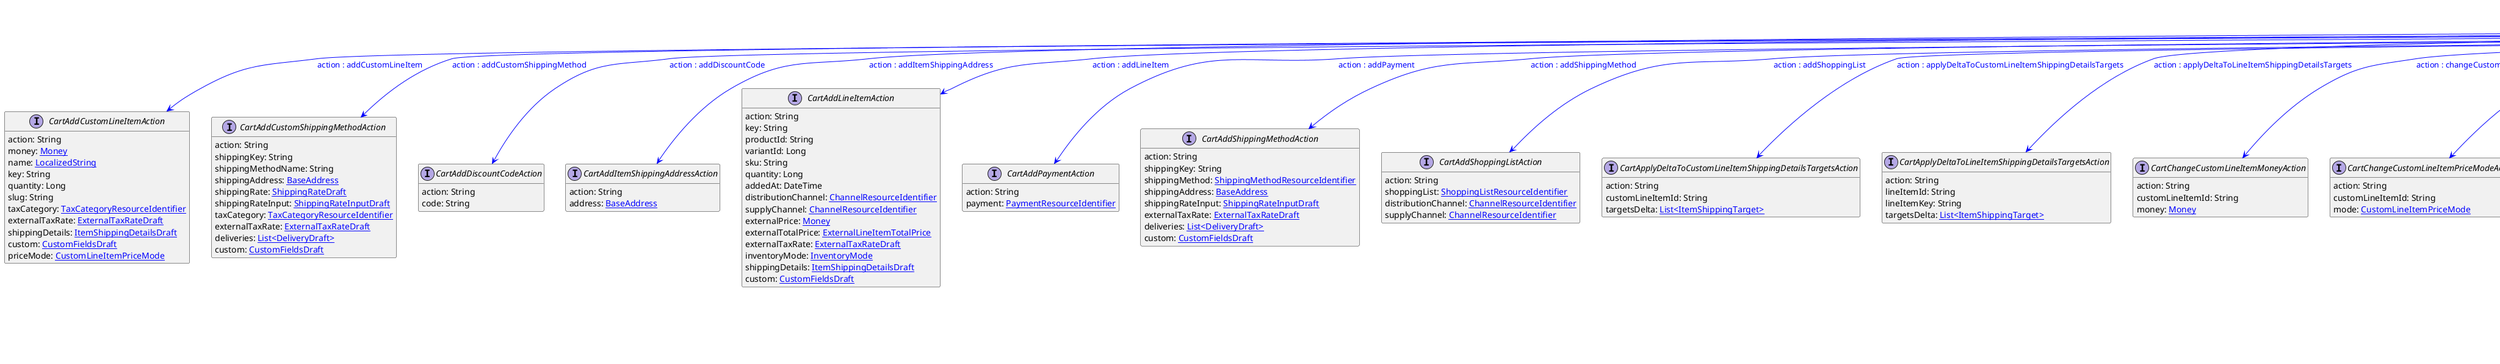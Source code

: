 @startuml

hide empty fields
hide empty methods
legend
|= |= line |
|<back:black>   </back>| inheritance |
|<back:green>   </back>| property reference |
|<back:blue>   </back>| discriminated class |
endlegend
interface CartUpdateAction [[CartUpdateAction.svg]]  {
    action: String
}


interface CartAddCustomLineItemAction [[CartAddCustomLineItemAction.svg]]  {
    action: String
    money: [[Money.svg Money]]
    name: [[LocalizedString.svg LocalizedString]]
    key: String
    quantity: Long
    slug: String
    taxCategory: [[TaxCategoryResourceIdentifier.svg TaxCategoryResourceIdentifier]]
    externalTaxRate: [[ExternalTaxRateDraft.svg ExternalTaxRateDraft]]
    shippingDetails: [[ItemShippingDetailsDraft.svg ItemShippingDetailsDraft]]
    custom: [[CustomFieldsDraft.svg CustomFieldsDraft]]
    priceMode: [[CustomLineItemPriceMode.svg CustomLineItemPriceMode]]
}
interface CartAddCustomShippingMethodAction [[CartAddCustomShippingMethodAction.svg]]  {
    action: String
    shippingKey: String
    shippingMethodName: String
    shippingAddress: [[BaseAddress.svg BaseAddress]]
    shippingRate: [[ShippingRateDraft.svg ShippingRateDraft]]
    shippingRateInput: [[ShippingRateInputDraft.svg ShippingRateInputDraft]]
    taxCategory: [[TaxCategoryResourceIdentifier.svg TaxCategoryResourceIdentifier]]
    externalTaxRate: [[ExternalTaxRateDraft.svg ExternalTaxRateDraft]]
    deliveries: [[DeliveryDraft.svg List<DeliveryDraft>]]
    custom: [[CustomFieldsDraft.svg CustomFieldsDraft]]
}
interface CartAddDiscountCodeAction [[CartAddDiscountCodeAction.svg]]  {
    action: String
    code: String
}
interface CartAddItemShippingAddressAction [[CartAddItemShippingAddressAction.svg]]  {
    action: String
    address: [[BaseAddress.svg BaseAddress]]
}
interface CartAddLineItemAction [[CartAddLineItemAction.svg]]  {
    action: String
    key: String
    productId: String
    variantId: Long
    sku: String
    quantity: Long
    addedAt: DateTime
    distributionChannel: [[ChannelResourceIdentifier.svg ChannelResourceIdentifier]]
    supplyChannel: [[ChannelResourceIdentifier.svg ChannelResourceIdentifier]]
    externalPrice: [[Money.svg Money]]
    externalTotalPrice: [[ExternalLineItemTotalPrice.svg ExternalLineItemTotalPrice]]
    externalTaxRate: [[ExternalTaxRateDraft.svg ExternalTaxRateDraft]]
    inventoryMode: [[InventoryMode.svg InventoryMode]]
    shippingDetails: [[ItemShippingDetailsDraft.svg ItemShippingDetailsDraft]]
    custom: [[CustomFieldsDraft.svg CustomFieldsDraft]]
}
interface CartAddPaymentAction [[CartAddPaymentAction.svg]]  {
    action: String
    payment: [[PaymentResourceIdentifier.svg PaymentResourceIdentifier]]
}
interface CartAddShippingMethodAction [[CartAddShippingMethodAction.svg]]  {
    action: String
    shippingKey: String
    shippingMethod: [[ShippingMethodResourceIdentifier.svg ShippingMethodResourceIdentifier]]
    shippingAddress: [[BaseAddress.svg BaseAddress]]
    shippingRateInput: [[ShippingRateInputDraft.svg ShippingRateInputDraft]]
    externalTaxRate: [[ExternalTaxRateDraft.svg ExternalTaxRateDraft]]
    deliveries: [[DeliveryDraft.svg List<DeliveryDraft>]]
    custom: [[CustomFieldsDraft.svg CustomFieldsDraft]]
}
interface CartAddShoppingListAction [[CartAddShoppingListAction.svg]]  {
    action: String
    shoppingList: [[ShoppingListResourceIdentifier.svg ShoppingListResourceIdentifier]]
    distributionChannel: [[ChannelResourceIdentifier.svg ChannelResourceIdentifier]]
    supplyChannel: [[ChannelResourceIdentifier.svg ChannelResourceIdentifier]]
}
interface CartApplyDeltaToCustomLineItemShippingDetailsTargetsAction [[CartApplyDeltaToCustomLineItemShippingDetailsTargetsAction.svg]]  {
    action: String
    customLineItemId: String
    targetsDelta: [[ItemShippingTarget.svg List<ItemShippingTarget>]]
}
interface CartApplyDeltaToLineItemShippingDetailsTargetsAction [[CartApplyDeltaToLineItemShippingDetailsTargetsAction.svg]]  {
    action: String
    lineItemId: String
    lineItemKey: String
    targetsDelta: [[ItemShippingTarget.svg List<ItemShippingTarget>]]
}
interface CartChangeCustomLineItemMoneyAction [[CartChangeCustomLineItemMoneyAction.svg]]  {
    action: String
    customLineItemId: String
    money: [[Money.svg Money]]
}
interface CartChangeCustomLineItemPriceModeAction [[CartChangeCustomLineItemPriceModeAction.svg]]  {
    action: String
    customLineItemId: String
    mode: [[CustomLineItemPriceMode.svg CustomLineItemPriceMode]]
}
interface CartChangeCustomLineItemQuantityAction [[CartChangeCustomLineItemQuantityAction.svg]]  {
    action: String
    customLineItemId: String
    quantity: Long
}
interface CartChangeLineItemQuantityAction [[CartChangeLineItemQuantityAction.svg]]  {
    action: String
    lineItemId: String
    lineItemKey: String
    quantity: Long
    externalPrice: [[Money.svg Money]]
    externalTotalPrice: [[ExternalLineItemTotalPrice.svg ExternalLineItemTotalPrice]]
}
interface CartChangeTaxCalculationModeAction [[CartChangeTaxCalculationModeAction.svg]]  {
    action: String
    taxCalculationMode: [[TaxCalculationMode.svg TaxCalculationMode]]
}
interface CartChangeTaxModeAction [[CartChangeTaxModeAction.svg]]  {
    action: String
    taxMode: [[TaxMode.svg TaxMode]]
}
interface CartChangeTaxRoundingModeAction [[CartChangeTaxRoundingModeAction.svg]]  {
    action: String
    taxRoundingMode: [[RoundingMode.svg RoundingMode]]
}
interface CartFreezeCartAction [[CartFreezeCartAction.svg]]  {
    action: String
}
interface CartRecalculateAction [[CartRecalculateAction.svg]]  {
    action: String
    updateProductData: Boolean
}
interface CartRemoveCustomLineItemAction [[CartRemoveCustomLineItemAction.svg]]  {
    action: String
    customLineItemId: String
}
interface CartRemoveDiscountCodeAction [[CartRemoveDiscountCodeAction.svg]]  {
    action: String
    discountCode: [[DiscountCodeReference.svg DiscountCodeReference]]
}
interface CartRemoveItemShippingAddressAction [[CartRemoveItemShippingAddressAction.svg]]  {
    action: String
    addressKey: String
}
interface CartRemoveLineItemAction [[CartRemoveLineItemAction.svg]]  {
    action: String
    lineItemId: String
    lineItemKey: String
    quantity: Long
    externalPrice: [[Money.svg Money]]
    externalTotalPrice: [[ExternalLineItemTotalPrice.svg ExternalLineItemTotalPrice]]
    shippingDetailsToRemove: [[ItemShippingDetailsDraft.svg ItemShippingDetailsDraft]]
}
interface CartRemovePaymentAction [[CartRemovePaymentAction.svg]]  {
    action: String
    payment: [[PaymentResourceIdentifier.svg PaymentResourceIdentifier]]
}
interface CartRemoveShippingMethodAction [[CartRemoveShippingMethodAction.svg]]  {
    action: String
    shippingKey: String
}
interface CartSetAnonymousIdAction [[CartSetAnonymousIdAction.svg]]  {
    action: String
    anonymousId: String
}
interface CartSetBillingAddressAction [[CartSetBillingAddressAction.svg]]  {
    action: String
    address: [[BaseAddress.svg BaseAddress]]
}
interface CartSetBillingAddressCustomFieldAction [[CartSetBillingAddressCustomFieldAction.svg]]  {
    action: String
    name: String
    value: [[Object.svg Object]]
}
interface CartSetBillingAddressCustomTypeAction [[CartSetBillingAddressCustomTypeAction.svg]]  {
    action: String
    type: [[TypeResourceIdentifier.svg TypeResourceIdentifier]]
    fields: [[FieldContainer.svg FieldContainer]]
}
interface CartSetBusinessUnitAction [[CartSetBusinessUnitAction.svg]]  {
    action: String
    businessUnit: [[BusinessUnitResourceIdentifier.svg BusinessUnitResourceIdentifier]]
}
interface CartSetCartTotalTaxAction [[CartSetCartTotalTaxAction.svg]]  {
    action: String
    externalTotalGross: [[Money.svg Money]]
    externalTaxPortions: [[TaxPortionDraft.svg List<TaxPortionDraft>]]
}
interface CartSetCountryAction [[CartSetCountryAction.svg]]  {
    action: String
    country: String
}
interface CartSetCustomFieldAction [[CartSetCustomFieldAction.svg]]  {
    action: String
    name: String
    value: [[Object.svg Object]]
}
interface CartSetCustomLineItemCustomFieldAction [[CartSetCustomLineItemCustomFieldAction.svg]]  {
    action: String
    customLineItemId: String
    name: String
    value: [[Object.svg Object]]
}
interface CartSetCustomLineItemCustomTypeAction [[CartSetCustomLineItemCustomTypeAction.svg]]  {
    action: String
    customLineItemId: String
    type: [[TypeResourceIdentifier.svg TypeResourceIdentifier]]
    fields: [[FieldContainer.svg FieldContainer]]
}
interface CartSetCustomLineItemShippingDetailsAction [[CartSetCustomLineItemShippingDetailsAction.svg]]  {
    action: String
    customLineItemId: String
    shippingDetails: [[ItemShippingDetailsDraft.svg ItemShippingDetailsDraft]]
}
interface CartSetCustomLineItemTaxAmountAction [[CartSetCustomLineItemTaxAmountAction.svg]]  {
    action: String
    customLineItemId: String
    externalTaxAmount: [[ExternalTaxAmountDraft.svg ExternalTaxAmountDraft]]
}
interface CartSetCustomLineItemTaxRateAction [[CartSetCustomLineItemTaxRateAction.svg]]  {
    action: String
    customLineItemId: String
    externalTaxRate: [[ExternalTaxRateDraft.svg ExternalTaxRateDraft]]
}
interface CartSetCustomShippingMethodAction [[CartSetCustomShippingMethodAction.svg]]  {
    action: String
    shippingMethodName: String
    shippingRate: [[ShippingRateDraft.svg ShippingRateDraft]]
    taxCategory: [[TaxCategoryResourceIdentifier.svg TaxCategoryResourceIdentifier]]
    externalTaxRate: [[ExternalTaxRateDraft.svg ExternalTaxRateDraft]]
}
interface CartSetCustomTypeAction [[CartSetCustomTypeAction.svg]]  {
    action: String
    type: [[TypeResourceIdentifier.svg TypeResourceIdentifier]]
    fields: [[FieldContainer.svg FieldContainer]]
}
interface CartSetCustomerEmailAction [[CartSetCustomerEmailAction.svg]]  {
    action: String
    email: String
}
interface CartSetCustomerGroupAction [[CartSetCustomerGroupAction.svg]]  {
    action: String
    customerGroup: [[CustomerGroupResourceIdentifier.svg CustomerGroupResourceIdentifier]]
}
interface CartSetCustomerIdAction [[CartSetCustomerIdAction.svg]]  {
    action: String
    customerId: String
}
interface CartSetDeleteDaysAfterLastModificationAction [[CartSetDeleteDaysAfterLastModificationAction.svg]]  {
    action: String
    deleteDaysAfterLastModification: Integer
}
interface CartSetDirectDiscountsAction [[CartSetDirectDiscountsAction.svg]]  {
    action: String
    discounts: [[DirectDiscountDraft.svg List<DirectDiscountDraft>]]
}
interface CartSetItemShippingAddressCustomFieldAction [[CartSetItemShippingAddressCustomFieldAction.svg]]  {
    action: String
    addressKey: String
    name: String
    value: [[Object.svg Object]]
}
interface CartSetItemShippingAddressCustomTypeAction [[CartSetItemShippingAddressCustomTypeAction.svg]]  {
    action: String
    addressKey: String
    type: [[TypeResourceIdentifier.svg TypeResourceIdentifier]]
    fields: [[FieldContainer.svg FieldContainer]]
}
interface CartSetKeyAction [[CartSetKeyAction.svg]]  {
    action: String
    key: String
}
interface CartSetLineItemCustomFieldAction [[CartSetLineItemCustomFieldAction.svg]]  {
    action: String
    lineItemId: String
    lineItemKey: String
    name: String
    value: [[Object.svg Object]]
}
interface CartSetLineItemCustomTypeAction [[CartSetLineItemCustomTypeAction.svg]]  {
    action: String
    lineItemId: String
    lineItemKey: String
    type: [[TypeResourceIdentifier.svg TypeResourceIdentifier]]
    fields: [[FieldContainer.svg FieldContainer]]
}
interface CartSetLineItemDistributionChannelAction [[CartSetLineItemDistributionChannelAction.svg]]  {
    action: String
    lineItemId: String
    lineItemKey: String
    distributionChannel: [[ChannelResourceIdentifier.svg ChannelResourceIdentifier]]
}
interface CartSetLineItemInventoryModeAction [[CartSetLineItemInventoryModeAction.svg]]  {
    action: String
    lineItemId: String
    lineItemKey: String
    inventoryMode: [[InventoryMode.svg InventoryMode]]
}
interface CartSetLineItemPriceAction [[CartSetLineItemPriceAction.svg]]  {
    action: String
    lineItemId: String
    lineItemKey: String
    externalPrice: [[Money.svg Money]]
}
interface CartSetLineItemShippingDetailsAction [[CartSetLineItemShippingDetailsAction.svg]]  {
    action: String
    lineItemId: String
    lineItemKey: String
    shippingDetails: [[ItemShippingDetailsDraft.svg ItemShippingDetailsDraft]]
}
interface CartSetLineItemSupplyChannelAction [[CartSetLineItemSupplyChannelAction.svg]]  {
    action: String
    lineItemId: String
    lineItemKey: String
    supplyChannel: [[ChannelResourceIdentifier.svg ChannelResourceIdentifier]]
}
interface CartSetLineItemTaxAmountAction [[CartSetLineItemTaxAmountAction.svg]]  {
    action: String
    lineItemId: String
    lineItemKey: String
    externalTaxAmount: [[ExternalTaxAmountDraft.svg ExternalTaxAmountDraft]]
    shippingKey: String
}
interface CartSetLineItemTaxRateAction [[CartSetLineItemTaxRateAction.svg]]  {
    action: String
    lineItemId: String
    lineItemKey: String
    externalTaxRate: [[ExternalTaxRateDraft.svg ExternalTaxRateDraft]]
    shippingKey: String
}
interface CartSetLineItemTotalPriceAction [[CartSetLineItemTotalPriceAction.svg]]  {
    action: String
    lineItemId: String
    lineItemKey: String
    externalTotalPrice: [[ExternalLineItemTotalPrice.svg ExternalLineItemTotalPrice]]
}
interface CartSetLocaleAction [[CartSetLocaleAction.svg]]  {
    action: String
    locale: String
}
interface CartSetShippingAddressAction [[CartSetShippingAddressAction.svg]]  {
    action: String
    address: [[BaseAddress.svg BaseAddress]]
}
interface CartSetShippingAddressCustomFieldAction [[CartSetShippingAddressCustomFieldAction.svg]]  {
    action: String
    name: String
    value: [[Object.svg Object]]
}
interface CartSetShippingAddressCustomTypeAction [[CartSetShippingAddressCustomTypeAction.svg]]  {
    action: String
    type: [[TypeResourceIdentifier.svg TypeResourceIdentifier]]
    fields: [[FieldContainer.svg FieldContainer]]
}
interface CartSetShippingCustomFieldAction [[CartSetShippingCustomFieldAction.svg]]  {
    action: String
    shippingKey: String
    name: String
    value: [[Object.svg Object]]
}
interface CartSetShippingCustomTypeAction [[CartSetShippingCustomTypeAction.svg]]  {
    action: String
    shippingKey: String
    type: [[TypeResourceIdentifier.svg TypeResourceIdentifier]]
    fields: [[FieldContainer.svg FieldContainer]]
}
interface CartSetShippingMethodAction [[CartSetShippingMethodAction.svg]]  {
    action: String
    shippingMethod: [[ShippingMethodResourceIdentifier.svg ShippingMethodResourceIdentifier]]
    externalTaxRate: [[ExternalTaxRateDraft.svg ExternalTaxRateDraft]]
}
interface CartSetShippingMethodTaxAmountAction [[CartSetShippingMethodTaxAmountAction.svg]]  {
    action: String
    shippingKey: String
    externalTaxAmount: [[ExternalTaxAmountDraft.svg ExternalTaxAmountDraft]]
}
interface CartSetShippingMethodTaxRateAction [[CartSetShippingMethodTaxRateAction.svg]]  {
    action: String
    shippingKey: String
    externalTaxRate: [[ExternalTaxRateDraft.svg ExternalTaxRateDraft]]
}
interface CartSetShippingRateInputAction [[CartSetShippingRateInputAction.svg]]  {
    action: String
    shippingRateInput: [[ShippingRateInputDraft.svg ShippingRateInputDraft]]
}
interface CartUnfreezeCartAction [[CartUnfreezeCartAction.svg]]  {
    action: String
}
interface CartUpdateItemShippingAddressAction [[CartUpdateItemShippingAddressAction.svg]]  {
    action: String
    address: [[BaseAddress.svg BaseAddress]]
}
interface CartUpdate [[CartUpdate.svg]]  {
    version: Long
    actions: [[CartUpdateAction.svg List<CartUpdateAction>]]
}
CartUpdateAction --> CartAddCustomLineItemAction #blue;text:blue : "action : addCustomLineItem"
CartUpdateAction --> CartAddCustomShippingMethodAction #blue;text:blue : "action : addCustomShippingMethod"
CartUpdateAction --> CartAddDiscountCodeAction #blue;text:blue : "action : addDiscountCode"
CartUpdateAction --> CartAddItemShippingAddressAction #blue;text:blue : "action : addItemShippingAddress"
CartUpdateAction --> CartAddLineItemAction #blue;text:blue : "action : addLineItem"
CartUpdateAction --> CartAddPaymentAction #blue;text:blue : "action : addPayment"
CartUpdateAction --> CartAddShippingMethodAction #blue;text:blue : "action : addShippingMethod"
CartUpdateAction --> CartAddShoppingListAction #blue;text:blue : "action : addShoppingList"
CartUpdateAction --> CartApplyDeltaToCustomLineItemShippingDetailsTargetsAction #blue;text:blue : "action : applyDeltaToCustomLineItemShippingDetailsTargets"
CartUpdateAction --> CartApplyDeltaToLineItemShippingDetailsTargetsAction #blue;text:blue : "action : applyDeltaToLineItemShippingDetailsTargets"
CartUpdateAction --> CartChangeCustomLineItemMoneyAction #blue;text:blue : "action : changeCustomLineItemMoney"
CartUpdateAction --> CartChangeCustomLineItemPriceModeAction #blue;text:blue : "action : changeCustomLineItemPriceMode"
CartUpdateAction --> CartChangeCustomLineItemQuantityAction #blue;text:blue : "action : changeCustomLineItemQuantity"
CartUpdateAction --> CartChangeLineItemQuantityAction #blue;text:blue : "action : changeLineItemQuantity"
CartUpdateAction --> CartChangeTaxCalculationModeAction #blue;text:blue : "action : changeTaxCalculationMode"
CartUpdateAction --> CartChangeTaxModeAction #blue;text:blue : "action : changeTaxMode"
CartUpdateAction --> CartChangeTaxRoundingModeAction #blue;text:blue : "action : changeTaxRoundingMode"
CartUpdateAction --> CartFreezeCartAction #blue;text:blue : "action : freezeCart"
CartUpdateAction --> CartRecalculateAction #blue;text:blue : "action : recalculate"
CartUpdateAction --> CartRemoveCustomLineItemAction #blue;text:blue : "action : removeCustomLineItem"
CartUpdateAction --> CartRemoveDiscountCodeAction #blue;text:blue : "action : removeDiscountCode"
CartUpdateAction --> CartRemoveItemShippingAddressAction #blue;text:blue : "action : removeItemShippingAddress"
CartUpdateAction --> CartRemoveLineItemAction #blue;text:blue : "action : removeLineItem"
CartUpdateAction --> CartRemovePaymentAction #blue;text:blue : "action : removePayment"
CartUpdateAction --> CartRemoveShippingMethodAction #blue;text:blue : "action : removeShippingMethod"
CartUpdateAction --> CartSetAnonymousIdAction #blue;text:blue : "action : setAnonymousId"
CartUpdateAction --> CartSetBillingAddressAction #blue;text:blue : "action : setBillingAddress"
CartUpdateAction --> CartSetBillingAddressCustomFieldAction #blue;text:blue : "action : setBillingAddressCustomField"
CartUpdateAction --> CartSetBillingAddressCustomTypeAction #blue;text:blue : "action : setBillingAddressCustomType"
CartUpdateAction --> CartSetBusinessUnitAction #blue;text:blue : "action : setBusinessUnit"
CartUpdateAction --> CartSetCartTotalTaxAction #blue;text:blue : "action : setCartTotalTax"
CartUpdateAction --> CartSetCountryAction #blue;text:blue : "action : setCountry"
CartUpdateAction --> CartSetCustomFieldAction #blue;text:blue : "action : setCustomField"
CartUpdateAction --> CartSetCustomLineItemCustomFieldAction #blue;text:blue : "action : setCustomLineItemCustomField"
CartUpdateAction --> CartSetCustomLineItemCustomTypeAction #blue;text:blue : "action : setCustomLineItemCustomType"
CartUpdateAction --> CartSetCustomLineItemShippingDetailsAction #blue;text:blue : "action : setCustomLineItemShippingDetails"
CartUpdateAction --> CartSetCustomLineItemTaxAmountAction #blue;text:blue : "action : setCustomLineItemTaxAmount"
CartUpdateAction --> CartSetCustomLineItemTaxRateAction #blue;text:blue : "action : setCustomLineItemTaxRate"
CartUpdateAction --> CartSetCustomShippingMethodAction #blue;text:blue : "action : setCustomShippingMethod"
CartUpdateAction --> CartSetCustomTypeAction #blue;text:blue : "action : setCustomType"
CartUpdateAction --> CartSetCustomerEmailAction #blue;text:blue : "action : setCustomerEmail"
CartUpdateAction --> CartSetCustomerGroupAction #blue;text:blue : "action : setCustomerGroup"
CartUpdateAction --> CartSetCustomerIdAction #blue;text:blue : "action : setCustomerId"
CartUpdateAction --> CartSetDeleteDaysAfterLastModificationAction #blue;text:blue : "action : setDeleteDaysAfterLastModification"
CartUpdateAction --> CartSetDirectDiscountsAction #blue;text:blue : "action : setDirectDiscounts"
CartUpdateAction --> CartSetItemShippingAddressCustomFieldAction #blue;text:blue : "action : setItemShippingAddressCustomField"
CartUpdateAction --> CartSetItemShippingAddressCustomTypeAction #blue;text:blue : "action : setItemShippingAddressCustomType"
CartUpdateAction --> CartSetKeyAction #blue;text:blue : "action : setKey"
CartUpdateAction --> CartSetLineItemCustomFieldAction #blue;text:blue : "action : setLineItemCustomField"
CartUpdateAction --> CartSetLineItemCustomTypeAction #blue;text:blue : "action : setLineItemCustomType"
CartUpdateAction --> CartSetLineItemDistributionChannelAction #blue;text:blue : "action : setLineItemDistributionChannel"
CartUpdateAction --> CartSetLineItemInventoryModeAction #blue;text:blue : "action : setLineItemInventoryMode"
CartUpdateAction --> CartSetLineItemPriceAction #blue;text:blue : "action : setLineItemPrice"
CartUpdateAction --> CartSetLineItemShippingDetailsAction #blue;text:blue : "action : setLineItemShippingDetails"
CartUpdateAction --> CartSetLineItemSupplyChannelAction #blue;text:blue : "action : setLineItemSupplyChannel"
CartUpdateAction --> CartSetLineItemTaxAmountAction #blue;text:blue : "action : setLineItemTaxAmount"
CartUpdateAction --> CartSetLineItemTaxRateAction #blue;text:blue : "action : setLineItemTaxRate"
CartUpdateAction --> CartSetLineItemTotalPriceAction #blue;text:blue : "action : setLineItemTotalPrice"
CartUpdateAction --> CartSetLocaleAction #blue;text:blue : "action : setLocale"
CartUpdateAction --> CartSetShippingAddressAction #blue;text:blue : "action : setShippingAddress"
CartUpdateAction --> CartSetShippingAddressCustomFieldAction #blue;text:blue : "action : setShippingAddressCustomField"
CartUpdateAction --> CartSetShippingAddressCustomTypeAction #blue;text:blue : "action : setShippingAddressCustomType"
CartUpdateAction --> CartSetShippingCustomFieldAction #blue;text:blue : "action : setShippingCustomField"
CartUpdateAction --> CartSetShippingCustomTypeAction #blue;text:blue : "action : setShippingCustomType"
CartUpdateAction --> CartSetShippingMethodAction #blue;text:blue : "action : setShippingMethod"
CartUpdateAction --> CartSetShippingMethodTaxAmountAction #blue;text:blue : "action : setShippingMethodTaxAmount"
CartUpdateAction --> CartSetShippingMethodTaxRateAction #blue;text:blue : "action : setShippingMethodTaxRate"
CartUpdateAction --> CartSetShippingRateInputAction #blue;text:blue : "action : setShippingRateInput"
CartUpdateAction --> CartUnfreezeCartAction #blue;text:blue : "action : unfreezeCart"
CartUpdateAction --> CartUpdateItemShippingAddressAction #blue;text:blue : "action : updateItemShippingAddress"
CartUpdateAction --> CartUpdate #green;text:green : "actions"
@enduml
